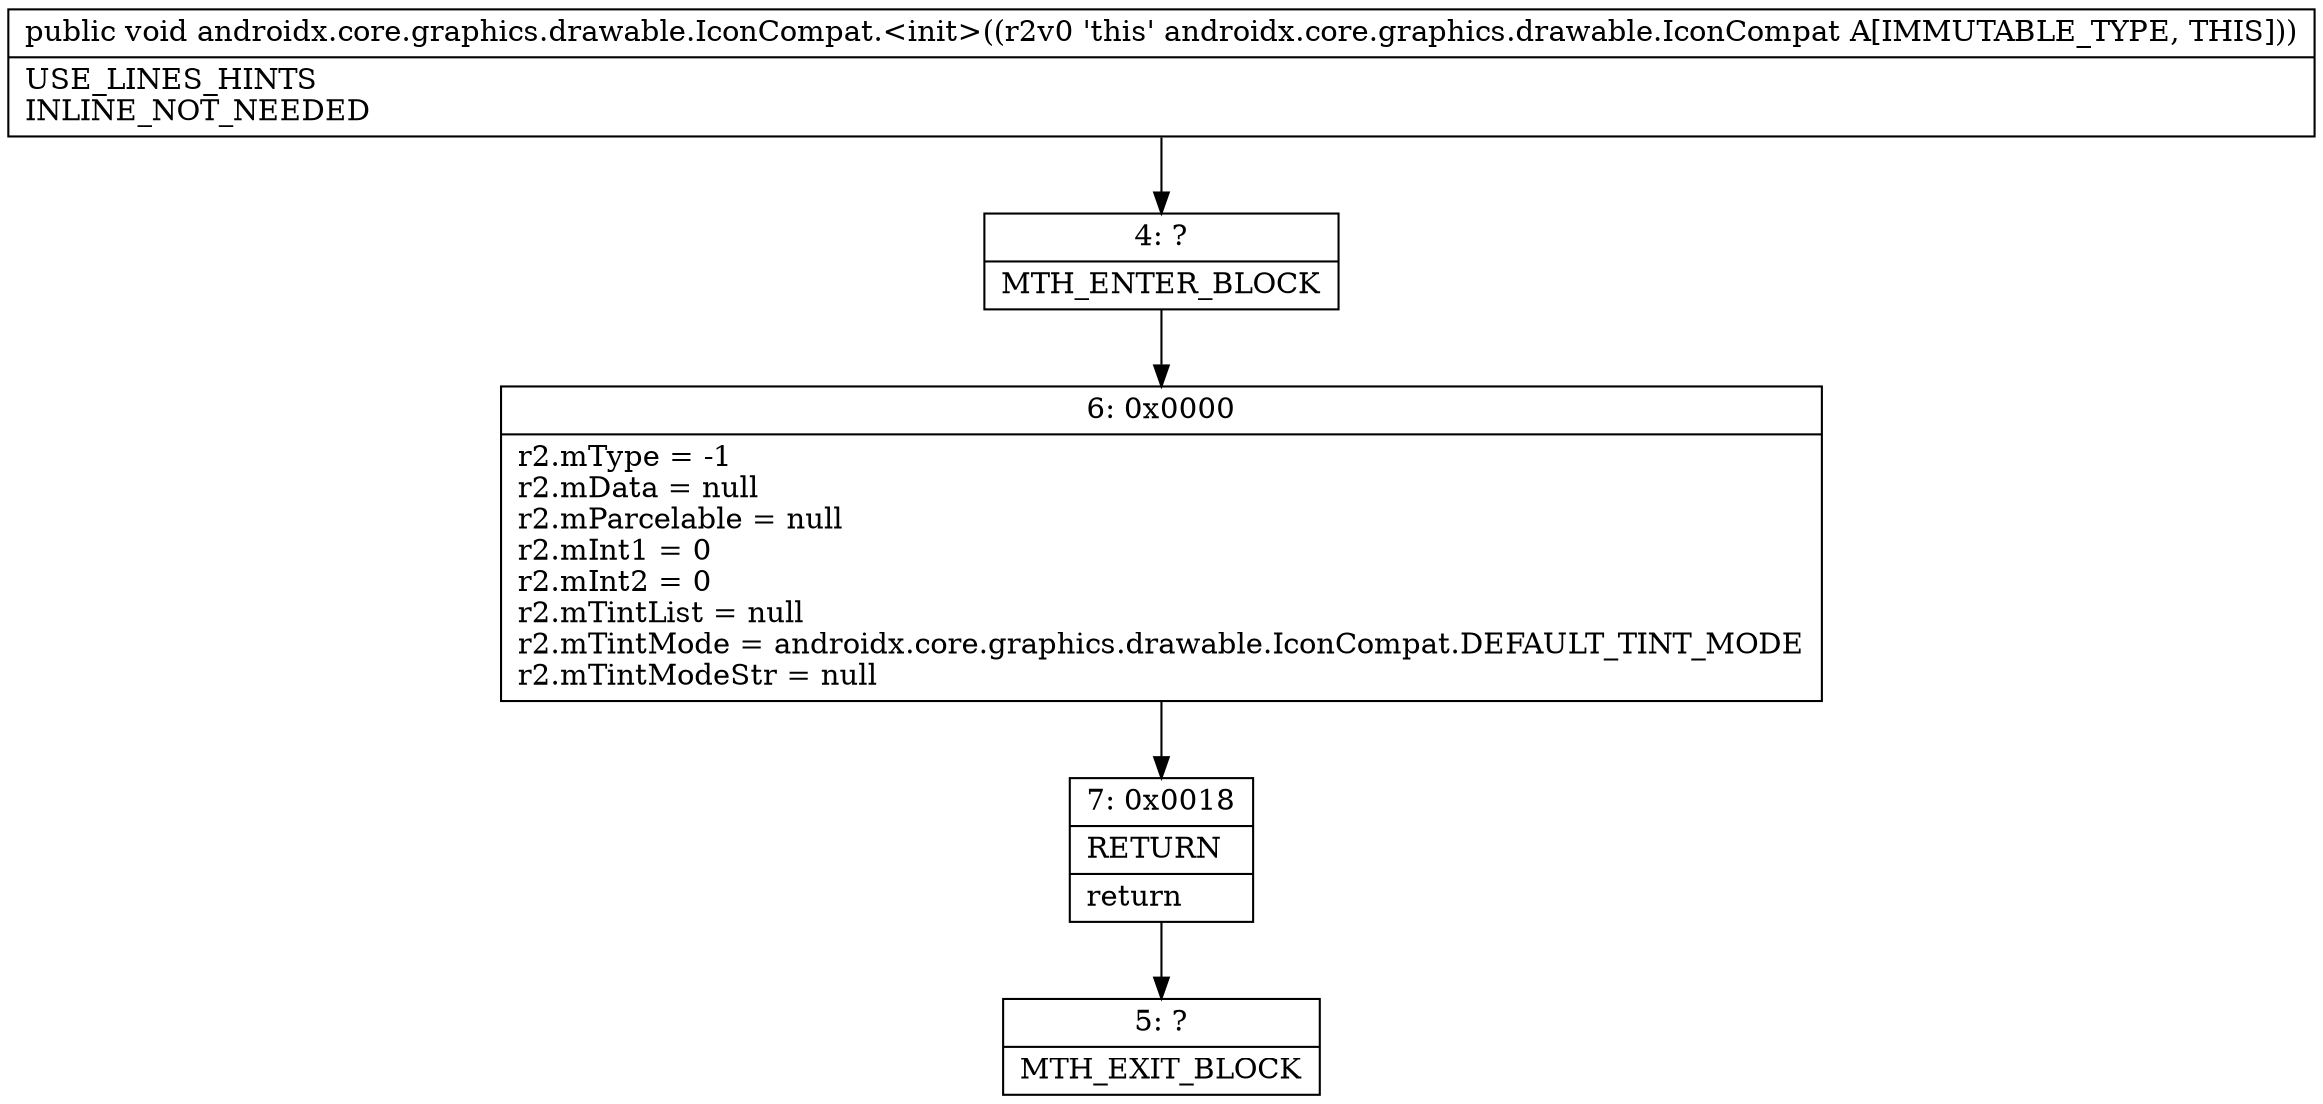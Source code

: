 digraph "CFG forandroidx.core.graphics.drawable.IconCompat.\<init\>()V" {
Node_4 [shape=record,label="{4\:\ ?|MTH_ENTER_BLOCK\l}"];
Node_6 [shape=record,label="{6\:\ 0x0000|r2.mType = \-1\lr2.mData = null\lr2.mParcelable = null\lr2.mInt1 = 0\lr2.mInt2 = 0\lr2.mTintList = null\lr2.mTintMode = androidx.core.graphics.drawable.IconCompat.DEFAULT_TINT_MODE\lr2.mTintModeStr = null\l}"];
Node_7 [shape=record,label="{7\:\ 0x0018|RETURN\l|return\l}"];
Node_5 [shape=record,label="{5\:\ ?|MTH_EXIT_BLOCK\l}"];
MethodNode[shape=record,label="{public void androidx.core.graphics.drawable.IconCompat.\<init\>((r2v0 'this' androidx.core.graphics.drawable.IconCompat A[IMMUTABLE_TYPE, THIS]))  | USE_LINES_HINTS\lINLINE_NOT_NEEDED\l}"];
MethodNode -> Node_4;Node_4 -> Node_6;
Node_6 -> Node_7;
Node_7 -> Node_5;
}

